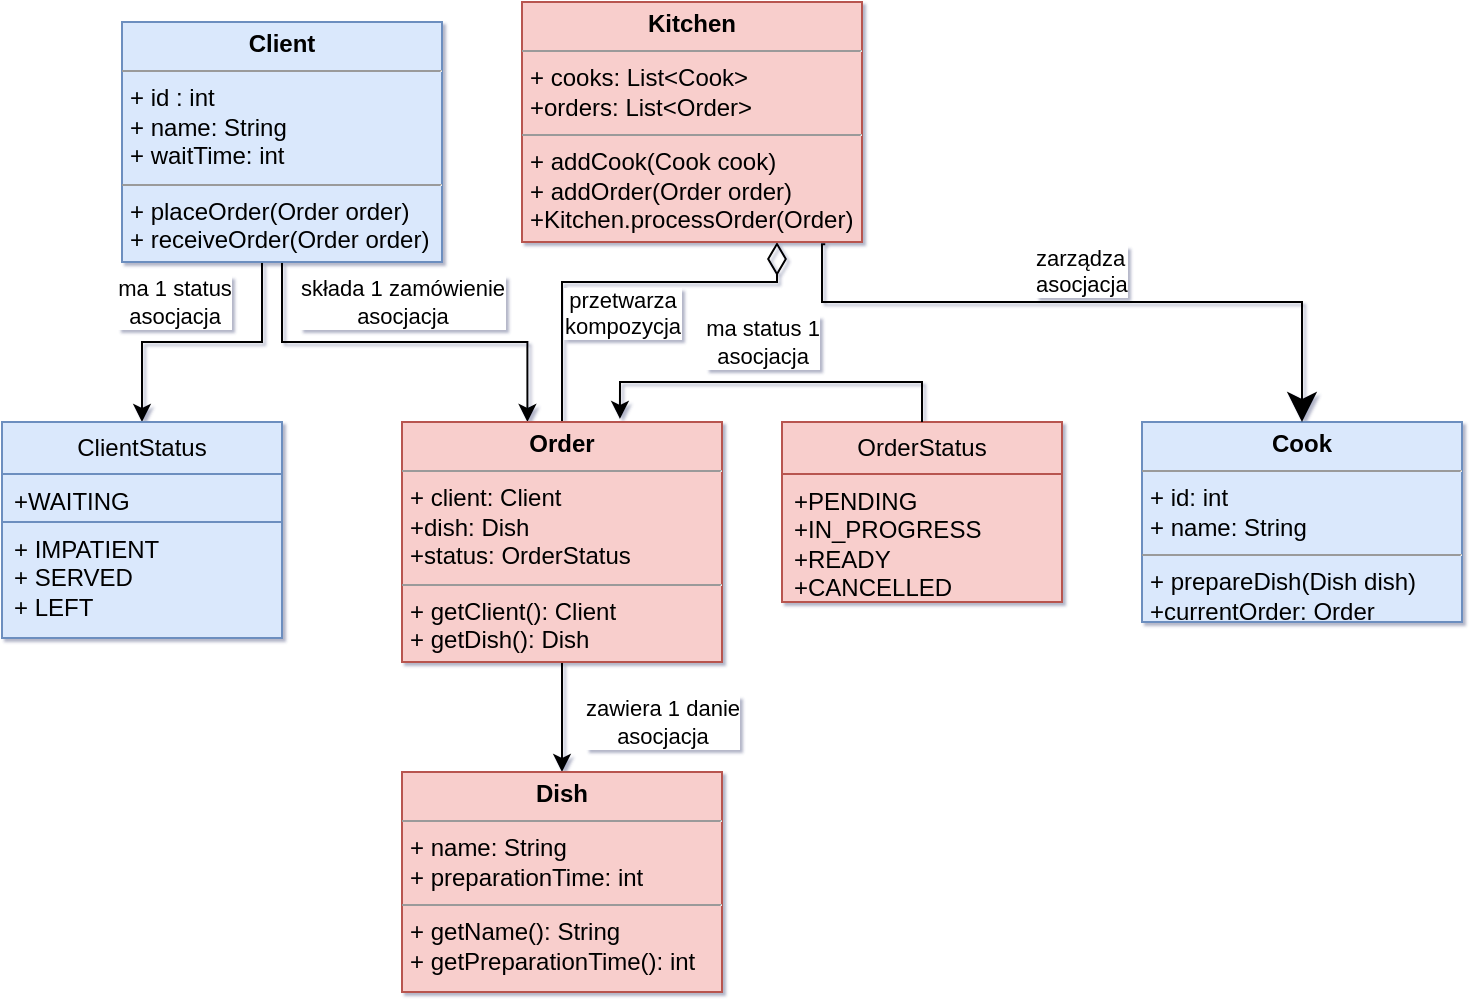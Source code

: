 <mxfile version="22.1.22" type="embed" pages="4">
  <diagram id="q1VcUU7NpbMo4AxhSSP8" name="Diagram klas">
    <mxGraphModel dx="968" dy="536" grid="1" gridSize="10" guides="1" tooltips="1" connect="1" arrows="1" fold="1" page="1" pageScale="1" pageWidth="850" pageHeight="1100" background="none" math="0" shadow="1">
      <root>
        <mxCell id="0" />
        <mxCell id="1" parent="0" />
        <mxCell id="24" value="przetwarza&lt;br&gt;kompozycja" style="endArrow=none;html=1;endSize=12;startArrow=diamondThin;startSize=14;startFill=0;edgeStyle=orthogonalEdgeStyle;align=center;verticalAlign=bottom;rounded=0;exitX=0.75;exitY=1;exitDx=0;exitDy=0;entryX=0.5;entryY=0;entryDx=0;entryDy=0;endFill=0;" parent="1" source="3" target="4" edge="1">
          <mxGeometry x="0.595" y="30" relative="1" as="geometry">
            <mxPoint x="275" y="270" as="sourcePoint" />
            <mxPoint x="115" y="270" as="targetPoint" />
            <Array as="points">
              <mxPoint x="300" y="250" />
              <mxPoint x="400" y="250" />
            </Array>
            <mxPoint y="1" as="offset" />
          </mxGeometry>
        </mxCell>
        <mxCell id="19" value="ma 1 status&lt;br&gt;asocjacja" style="edgeStyle=orthogonalEdgeStyle;rounded=0;orthogonalLoop=1;jettySize=auto;html=1;entryX=0.5;entryY=0;entryDx=0;entryDy=0;" parent="1" source="2" target="7" edge="1">
          <mxGeometry x="0.2" y="-20" relative="1" as="geometry">
            <mxPoint as="offset" />
            <Array as="points">
              <mxPoint x="150" y="280" />
              <mxPoint x="90" y="280" />
            </Array>
          </mxGeometry>
        </mxCell>
        <mxCell id="20" value="składa 1 zamówienie&lt;br&gt;asocjacja" style="edgeStyle=orthogonalEdgeStyle;rounded=0;orthogonalLoop=1;jettySize=auto;html=1;entryX=0.392;entryY=0;entryDx=0;entryDy=0;entryPerimeter=0;" parent="1" source="2" target="4" edge="1">
          <mxGeometry x="-0.013" y="20" relative="1" as="geometry">
            <mxPoint as="offset" />
          </mxGeometry>
        </mxCell>
        <mxCell id="2" value="&lt;p style=&quot;margin:0px;margin-top:4px;text-align:center;&quot;&gt;&lt;b&gt;Client&lt;/b&gt;&lt;/p&gt;&lt;hr size=&quot;1&quot;&gt;&lt;p style=&quot;margin:0px;margin-left:4px;&quot;&gt;+ id : int&lt;/p&gt;&lt;p style=&quot;margin:0px;margin-left:4px;&quot;&gt;+ name: String&lt;/p&gt;&lt;p style=&quot;margin:0px;margin-left:4px;&quot;&gt;+ waitTime: int&lt;/p&gt;&lt;hr size=&quot;1&quot;&gt;&lt;p style=&quot;margin:0px;margin-left:4px;&quot;&gt;+ placeOrder(Order order)&lt;/p&gt;&lt;p style=&quot;margin:0px;margin-left:4px;&quot;&gt;+ receiveOrder(Order order)&lt;/p&gt;" style="verticalAlign=top;align=left;overflow=fill;fontSize=12;fontFamily=Helvetica;html=1;whiteSpace=wrap;fillColor=#dae8fc;strokeColor=#6c8ebf;rounded=0;shadow=0;glass=0;" parent="1" vertex="1">
          <mxGeometry x="80" y="120" width="160" height="120" as="geometry" />
        </mxCell>
        <mxCell id="3" value="&lt;p style=&quot;margin:0px;margin-top:4px;text-align:center;&quot;&gt;&lt;b&gt;Kitchen&lt;/b&gt;&lt;/p&gt;&lt;hr size=&quot;1&quot;&gt;&lt;p style=&quot;margin:0px;margin-left:4px;&quot;&gt;+ cooks: List&amp;lt;Cook&amp;gt;&lt;/p&gt;&lt;p style=&quot;margin:0px;margin-left:4px;&quot;&gt;+orders: List&amp;lt;Order&amp;gt;&lt;/p&gt;&lt;hr size=&quot;1&quot;&gt;&lt;p style=&quot;margin:0px;margin-left:4px;&quot;&gt;+ addCook(Cook cook)&lt;/p&gt;&lt;p style=&quot;margin:0px;margin-left:4px;&quot;&gt;+ addOrder(Order order)&lt;/p&gt;&lt;p style=&quot;margin:0px;margin-left:4px;&quot;&gt;+Kitchen.processOrder(Order)&lt;/p&gt;" style="verticalAlign=top;align=left;overflow=fill;fontSize=12;fontFamily=Helvetica;html=1;whiteSpace=wrap;fillColor=#f8cecc;strokeColor=#b85450;" parent="1" vertex="1">
          <mxGeometry x="280" y="110" width="170" height="120" as="geometry" />
        </mxCell>
        <mxCell id="26" value="zawiera 1 danie&lt;br&gt;asocjacja" style="edgeStyle=orthogonalEdgeStyle;rounded=0;orthogonalLoop=1;jettySize=auto;html=1;" parent="1" source="4" target="12" edge="1">
          <mxGeometry x="0.091" y="50" relative="1" as="geometry">
            <mxPoint as="offset" />
          </mxGeometry>
        </mxCell>
        <mxCell id="4" value="&lt;p style=&quot;margin:0px;margin-top:4px;text-align:center;&quot;&gt;&lt;b&gt;Order&lt;/b&gt;&lt;/p&gt;&lt;hr size=&quot;1&quot;&gt;&lt;p style=&quot;margin:0px;margin-left:4px;&quot;&gt;+ client: Client&lt;/p&gt;&lt;p style=&quot;margin:0px;margin-left:4px;&quot;&gt;+dish: Dish&lt;/p&gt;&lt;p style=&quot;margin:0px;margin-left:4px;&quot;&gt;+status: OrderStatus&lt;/p&gt;&lt;hr size=&quot;1&quot;&gt;&lt;p style=&quot;margin:0px;margin-left:4px;&quot;&gt;+ getClient(): Client&lt;/p&gt;&lt;p style=&quot;margin:0px;margin-left:4px;&quot;&gt;+ getDish(): Dish&lt;/p&gt;" style="verticalAlign=top;align=left;overflow=fill;fontSize=12;fontFamily=Helvetica;html=1;whiteSpace=wrap;fillColor=#f8cecc;strokeColor=#b85450;" parent="1" vertex="1">
          <mxGeometry x="220" y="320" width="160" height="120" as="geometry" />
        </mxCell>
        <mxCell id="5" value="&lt;p style=&quot;margin:0px;margin-top:4px;text-align:center;&quot;&gt;&lt;b&gt;Cook&lt;/b&gt;&lt;/p&gt;&lt;hr size=&quot;1&quot;&gt;&lt;p style=&quot;margin:0px;margin-left:4px;&quot;&gt;+ id: int&lt;/p&gt;&lt;p style=&quot;margin:0px;margin-left:4px;&quot;&gt;+ name: String&lt;/p&gt;&lt;hr size=&quot;1&quot;&gt;&lt;p style=&quot;margin:0px;margin-left:4px;&quot;&gt;+ prepareDish(Dish dish)&lt;/p&gt;&lt;p style=&quot;margin:0px;margin-left:4px;&quot;&gt;+currentOrder: Order&lt;/p&gt;" style="verticalAlign=top;align=left;overflow=fill;fontSize=12;fontFamily=Helvetica;html=1;whiteSpace=wrap;fillColor=#dae8fc;strokeColor=#6c8ebf;" parent="1" vertex="1">
          <mxGeometry x="590" y="320" width="160" height="100" as="geometry" />
        </mxCell>
        <mxCell id="7" value="ClientStatus" style="swimlane;fontStyle=0;childLayout=stackLayout;horizontal=1;startSize=26;fillColor=#dae8fc;horizontalStack=0;resizeParent=1;resizeParentMax=0;resizeLast=0;collapsible=1;marginBottom=0;whiteSpace=wrap;html=1;strokeColor=#6c8ebf;" parent="1" vertex="1">
          <mxGeometry x="20" y="320" width="140" height="108" as="geometry">
            <mxRectangle x="20" y="320" width="110" height="30" as="alternateBounds" />
          </mxGeometry>
        </mxCell>
        <mxCell id="8" value="+WAITING" style="text;strokeColor=#6c8ebf;fillColor=#dae8fc;align=left;verticalAlign=top;spacingLeft=4;spacingRight=4;overflow=hidden;rotatable=0;points=[[0,0.5],[1,0.5]];portConstraint=eastwest;whiteSpace=wrap;html=1;" parent="7" vertex="1">
          <mxGeometry y="26" width="140" height="24" as="geometry" />
        </mxCell>
        <mxCell id="10" value="+ IMPATIENT&lt;br&gt;+ SERVED&lt;br&gt;+ LEFT" style="text;strokeColor=#6c8ebf;fillColor=#dae8fc;align=left;verticalAlign=top;spacingLeft=4;spacingRight=4;overflow=hidden;rotatable=0;points=[[0,0.5],[1,0.5]];portConstraint=eastwest;whiteSpace=wrap;html=1;rounded=0;" parent="7" vertex="1">
          <mxGeometry y="50" width="140" height="58" as="geometry" />
        </mxCell>
        <mxCell id="12" value="&lt;p style=&quot;margin:0px;margin-top:4px;text-align:center;&quot;&gt;&lt;b&gt;Dish&lt;/b&gt;&lt;/p&gt;&lt;hr size=&quot;1&quot;&gt;&lt;p style=&quot;margin:0px;margin-left:4px;&quot;&gt;+ name: String&lt;/p&gt;&lt;p style=&quot;margin:0px;margin-left:4px;&quot;&gt;+ preparationTime: int&lt;/p&gt;&lt;hr size=&quot;1&quot;&gt;&lt;p style=&quot;margin:0px;margin-left:4px;&quot;&gt;+ getName(): String&lt;/p&gt;&lt;p style=&quot;margin:0px;margin-left:4px;&quot;&gt;+ getPreparationTime(): int&amp;nbsp;&lt;/p&gt;" style="verticalAlign=top;align=left;overflow=fill;fontSize=12;fontFamily=Helvetica;html=1;whiteSpace=wrap;fillColor=#f8cecc;strokeColor=#b85450;" parent="1" vertex="1">
          <mxGeometry x="220" y="495" width="160" height="110" as="geometry" />
        </mxCell>
        <mxCell id="25" value="zarządza&lt;br&gt;asocjacja" style="endArrow=classic;html=1;endSize=12;startArrow=none;startSize=14;startFill=0;edgeStyle=orthogonalEdgeStyle;align=left;verticalAlign=bottom;rounded=0;exitX=0.892;exitY=1.009;exitDx=0;exitDy=0;endFill=1;exitPerimeter=0;entryX=0.5;entryY=0;entryDx=0;entryDy=0;" parent="1" source="3" target="5" edge="1">
          <mxGeometry x="-0.181" relative="1" as="geometry">
            <mxPoint x="520" y="220" as="sourcePoint" />
            <mxPoint x="520" y="320" as="targetPoint" />
            <Array as="points">
              <mxPoint x="430" y="231" />
              <mxPoint x="430" y="260" />
              <mxPoint x="670" y="260" />
            </Array>
            <mxPoint as="offset" />
          </mxGeometry>
        </mxCell>
        <mxCell id="Dfomi8rWh1UnmExaHYsq-27" value="OrderStatus" style="swimlane;fontStyle=0;childLayout=stackLayout;horizontal=1;startSize=26;fillColor=#f8cecc;horizontalStack=0;resizeParent=1;resizeParentMax=0;resizeLast=0;collapsible=1;marginBottom=0;whiteSpace=wrap;html=1;strokeColor=#b85450;" parent="1" vertex="1">
          <mxGeometry x="410" y="320" width="140" height="90" as="geometry">
            <mxRectangle x="410" y="320" width="110" height="30" as="alternateBounds" />
          </mxGeometry>
        </mxCell>
        <mxCell id="Dfomi8rWh1UnmExaHYsq-29" value="+PENDING&lt;br&gt;+IN_PROGRESS&lt;br&gt;+READY&lt;br&gt;+CANCELLED" style="text;strokeColor=#b85450;fillColor=#f8cecc;align=left;verticalAlign=top;spacingLeft=4;spacingRight=4;overflow=hidden;rotatable=0;points=[[0,0.5],[1,0.5]];portConstraint=eastwest;whiteSpace=wrap;html=1;rounded=0;" parent="Dfomi8rWh1UnmExaHYsq-27" vertex="1">
          <mxGeometry y="26" width="140" height="64" as="geometry" />
        </mxCell>
        <mxCell id="Dfomi8rWh1UnmExaHYsq-30" value="ma status 1&lt;br&gt;asocjacja" style="edgeStyle=orthogonalEdgeStyle;rounded=0;orthogonalLoop=1;jettySize=auto;html=1;entryX=0.681;entryY=-0.013;entryDx=0;entryDy=0;exitX=0.5;exitY=0;exitDx=0;exitDy=0;entryPerimeter=0;" parent="1" source="Dfomi8rWh1UnmExaHYsq-27" target="4" edge="1">
          <mxGeometry x="0.056" y="-20" relative="1" as="geometry">
            <mxPoint as="offset" />
            <mxPoint x="430" y="300" as="sourcePoint" />
            <mxPoint x="360" y="380" as="targetPoint" />
            <Array as="points">
              <mxPoint x="480" y="300" />
              <mxPoint x="329" y="300" />
            </Array>
          </mxGeometry>
        </mxCell>
      </root>
    </mxGraphModel>
  </diagram>
  <diagram id="PggZBWJBQfUNvA-sib6W" name="Diagram obiektów">
    <mxGraphModel dx="968" dy="1636" grid="1" gridSize="10" guides="1" tooltips="1" connect="1" arrows="1" fold="1" page="1" pageScale="1" pageWidth="850" pageHeight="1100" math="0" shadow="0">
      <root>
        <mxCell id="0" />
        <mxCell id="1" parent="0" />
        <mxCell id="gHCRiJJCM6SBkpood3Fz-21" value="składa zamówienie" style="edgeStyle=orthogonalEdgeStyle;rounded=0;orthogonalLoop=1;jettySize=auto;html=1;entryX=0;entryY=0.5;entryDx=0;entryDy=0;" parent="1" source="gHCRiJJCM6SBkpood3Fz-1" target="gHCRiJJCM6SBkpood3Fz-13" edge="1">
          <mxGeometry relative="1" as="geometry">
            <mxPoint x="460" y="95" as="targetPoint" />
          </mxGeometry>
        </mxCell>
        <mxCell id="gHCRiJJCM6SBkpood3Fz-1" value="&lt;p style=&quot;line-height: 120%;&quot;&gt;:Client1&amp;nbsp;&lt;/p&gt;" style="html=1;whiteSpace=wrap;fillColor=#dae8fc;strokeColor=#6c8ebf;" parent="1" vertex="1">
          <mxGeometry x="80" y="40" width="240" height="110" as="geometry" />
        </mxCell>
        <mxCell id="gHCRiJJCM6SBkpood3Fz-24" value="przygotowuje" style="edgeStyle=orthogonalEdgeStyle;rounded=0;orthogonalLoop=1;jettySize=auto;html=1;entryX=0;entryY=-0.192;entryDx=0;entryDy=0;entryPerimeter=0;" parent="1" source="gHCRiJJCM6SBkpood3Fz-2" target="gHCRiJJCM6SBkpood3Fz-11" edge="1">
          <mxGeometry relative="1" as="geometry">
            <mxPoint x="325" y="275" as="targetPoint" />
          </mxGeometry>
        </mxCell>
        <mxCell id="gHCRiJJCM6SBkpood3Fz-2" value="Cook1" style="html=1;whiteSpace=wrap;fillColor=#dae8fc;strokeColor=#6c8ebf;movable=1;resizable=1;rotatable=1;deletable=1;editable=1;locked=0;connectable=1;" parent="1" vertex="1">
          <mxGeometry x="250" y="360" width="150" height="90" as="geometry" />
        </mxCell>
        <mxCell id="gHCRiJJCM6SBkpood3Fz-22" value="zawiera danie" style="edgeStyle=orthogonalEdgeStyle;rounded=0;orthogonalLoop=1;jettySize=auto;html=1;" parent="1" source="gHCRiJJCM6SBkpood3Fz-3" target="gHCRiJJCM6SBkpood3Fz-4" edge="1">
          <mxGeometry relative="1" as="geometry" />
        </mxCell>
        <mxCell id="AsqkEMwRU5N2HvLUKdRc-8" value="ma status" style="edgeStyle=orthogonalEdgeStyle;rounded=0;orthogonalLoop=1;jettySize=auto;html=1;exitX=0.5;exitY=0;exitDx=0;exitDy=0;" parent="1" source="gHCRiJJCM6SBkpood3Fz-1" target="AsqkEMwRU5N2HvLUKdRc-7" edge="1">
          <mxGeometry x="-0.937" y="15" relative="1" as="geometry">
            <Array as="points">
              <mxPoint x="200" y="20" />
              <mxPoint x="760" y="20" />
              <mxPoint x="760" y="500" />
              <mxPoint x="145" y="500" />
            </Array>
            <mxPoint as="offset" />
          </mxGeometry>
        </mxCell>
        <mxCell id="AsqkEMwRU5N2HvLUKdRc-10" value="należy do" style="edgeStyle=orthogonalEdgeStyle;rounded=0;orthogonalLoop=1;jettySize=auto;html=1;" parent="1" source="gHCRiJJCM6SBkpood3Fz-3" target="AsqkEMwRU5N2HvLUKdRc-9" edge="1">
          <mxGeometry x="0.043" y="-15" relative="1" as="geometry">
            <mxPoint as="offset" />
          </mxGeometry>
        </mxCell>
        <mxCell id="gHCRiJJCM6SBkpood3Fz-3" value=":Order1" style="html=1;whiteSpace=wrap;fillColor=#f8cecc;strokeColor=#b85450;" parent="1" vertex="1">
          <mxGeometry x="490" y="30" width="185" height="110" as="geometry" />
        </mxCell>
        <mxCell id="gHCRiJJCM6SBkpood3Fz-4" value=":Dish1" style="html=1;whiteSpace=wrap;fillColor=#f8cecc;strokeColor=#b85450;" parent="1" vertex="1">
          <mxGeometry x="492.5" y="225" width="180" height="100" as="geometry" />
        </mxCell>
        <mxCell id="gHCRiJJCM6SBkpood3Fz-6" value="+ id: 1" style="text;strokeColor=none;fillColor=none;align=left;verticalAlign=top;spacingLeft=4;spacingRight=4;overflow=hidden;rotatable=0;points=[[0,0.5],[1,0.5]];portConstraint=eastwest;whiteSpace=wrap;html=1;" parent="1" vertex="1">
          <mxGeometry x="80" y="100" width="100" height="26" as="geometry" />
        </mxCell>
        <mxCell id="gHCRiJJCM6SBkpood3Fz-7" value="+ name: Maciej Musiał" style="text;strokeColor=none;fillColor=none;align=left;verticalAlign=top;spacingLeft=4;spacingRight=4;overflow=hidden;rotatable=0;points=[[0,0.5],[1,0.5]];portConstraint=eastwest;whiteSpace=wrap;html=1;" parent="1" vertex="1">
          <mxGeometry x="80" y="114" width="140" height="26" as="geometry" />
        </mxCell>
        <mxCell id="gHCRiJJCM6SBkpood3Fz-8" value="+ status: WAITING" style="text;strokeColor=none;fillColor=none;align=left;verticalAlign=top;spacingLeft=4;spacingRight=4;overflow=hidden;rotatable=0;points=[[0,0.5],[1,0.5]];portConstraint=eastwest;whiteSpace=wrap;html=1;" parent="1" vertex="1">
          <mxGeometry x="205" y="114" width="110" height="26" as="geometry" />
        </mxCell>
        <mxCell id="gHCRiJJCM6SBkpood3Fz-9" value="+ waitTime: 10" style="text;strokeColor=none;fillColor=none;align=left;verticalAlign=top;spacingLeft=4;spacingRight=4;overflow=hidden;rotatable=0;points=[[0,0.5],[1,0.5]];portConstraint=eastwest;whiteSpace=wrap;html=1;" parent="1" vertex="1">
          <mxGeometry x="205" y="100" width="100" height="26" as="geometry" />
        </mxCell>
        <mxCell id="gHCRiJJCM6SBkpood3Fz-10" value="+ preparationTime: 15" style="text;strokeColor=none;fillColor=none;align=left;verticalAlign=top;spacingLeft=4;spacingRight=4;overflow=hidden;rotatable=0;points=[[0,0.5],[1,0.5]];portConstraint=eastwest;whiteSpace=wrap;html=1;" parent="1" vertex="1">
          <mxGeometry x="490" y="304" width="150" height="26" as="geometry" />
        </mxCell>
        <mxCell id="gHCRiJJCM6SBkpood3Fz-11" value="+ name: Lasagne" style="text;strokeColor=none;fillColor=none;align=left;verticalAlign=top;spacingLeft=4;spacingRight=4;overflow=hidden;rotatable=0;points=[[0,0.5],[1,0.5]];portConstraint=eastwest;whiteSpace=wrap;html=1;" parent="1" vertex="1">
          <mxGeometry x="490" y="280" width="110" height="26" as="geometry" />
        </mxCell>
        <mxCell id="gHCRiJJCM6SBkpood3Fz-12" value="+ dish: Dish1&lt;br&gt;+PENDING" style="text;strokeColor=none;fillColor=none;align=left;verticalAlign=top;spacingLeft=4;spacingRight=4;overflow=hidden;rotatable=0;points=[[0,0.5],[1,0.5]];portConstraint=eastwest;whiteSpace=wrap;html=1;" parent="1" vertex="1">
          <mxGeometry x="490" y="100" width="100" height="40" as="geometry" />
        </mxCell>
        <mxCell id="gHCRiJJCM6SBkpood3Fz-13" value="+ client: Client1" style="text;strokeColor=none;fillColor=none;align=left;verticalAlign=top;spacingLeft=4;spacingRight=4;overflow=hidden;rotatable=0;points=[[0,0.5],[1,0.5]];portConstraint=eastwest;whiteSpace=wrap;html=1;" parent="1" vertex="1">
          <mxGeometry x="490" y="88" width="100" height="26" as="geometry" />
        </mxCell>
        <mxCell id="gHCRiJJCM6SBkpood3Fz-14" value="+ name: Salvadore Dali" style="text;strokeColor=none;fillColor=none;align=left;verticalAlign=top;spacingLeft=4;spacingRight=4;overflow=hidden;rotatable=0;points=[[0,0.5],[1,0.5]];portConstraint=eastwest;whiteSpace=wrap;html=1;" parent="1" vertex="1">
          <mxGeometry x="250" y="424" width="150" height="26" as="geometry" />
        </mxCell>
        <mxCell id="gHCRiJJCM6SBkpood3Fz-15" value="+ id:101" style="text;strokeColor=none;fillColor=none;align=left;verticalAlign=top;spacingLeft=4;spacingRight=4;overflow=hidden;rotatable=1;points=[[0,0.5],[1,0.5]];portConstraint=eastwest;whiteSpace=wrap;html=1;movable=1;resizable=1;deletable=1;editable=1;locked=0;connectable=1;" parent="1" vertex="1">
          <mxGeometry x="250" y="398" width="100" height="26" as="geometry" />
        </mxCell>
        <mxCell id="AsqkEMwRU5N2HvLUKdRc-5" value="zarzadza" style="edgeStyle=orthogonalEdgeStyle;rounded=0;orthogonalLoop=1;jettySize=auto;html=1;" parent="1" source="AsqkEMwRU5N2HvLUKdRc-1" target="AsqkEMwRU5N2HvLUKdRc-4" edge="1">
          <mxGeometry x="-0.415" relative="1" as="geometry">
            <mxPoint as="offset" />
          </mxGeometry>
        </mxCell>
        <mxCell id="AsqkEMwRU5N2HvLUKdRc-6" value="przetwarza" style="edgeStyle=orthogonalEdgeStyle;rounded=0;orthogonalLoop=1;jettySize=auto;html=1;entryX=0;entryY=0.5;entryDx=0;entryDy=0;" parent="1" source="AsqkEMwRU5N2HvLUKdRc-1" target="gHCRiJJCM6SBkpood3Fz-12" edge="1">
          <mxGeometry x="-0.597" y="10" relative="1" as="geometry">
            <Array as="points">
              <mxPoint x="360" y="220" />
              <mxPoint x="360" y="113" />
            </Array>
            <mxPoint as="offset" />
          </mxGeometry>
        </mxCell>
        <mxCell id="AsqkEMwRU5N2HvLUKdRc-1" value="Kitchen" style="html=1;whiteSpace=wrap;fillColor=#dae8fc;strokeColor=#6c8ebf;movable=1;resizable=1;rotatable=1;deletable=1;editable=1;locked=0;connectable=1;" parent="1" vertex="1">
          <mxGeometry x="75" y="210" width="150" height="90" as="geometry" />
        </mxCell>
        <mxCell id="AsqkEMwRU5N2HvLUKdRc-2" value="ClientStatus" style="html=1;whiteSpace=wrap;fillColor=#dae8fc;strokeColor=#6c8ebf;movable=1;resizable=1;rotatable=1;deletable=1;editable=1;locked=0;connectable=1;" parent="1" vertex="1">
          <mxGeometry x="55" y="360" width="150" height="90" as="geometry" />
        </mxCell>
        <mxCell id="AsqkEMwRU5N2HvLUKdRc-3" value="+ WAITING" style="text;strokeColor=none;fillColor=none;align=left;verticalAlign=top;spacingLeft=4;spacingRight=4;overflow=hidden;rotatable=0;points=[[0,0.5],[1,0.5]];portConstraint=eastwest;whiteSpace=wrap;html=1;" parent="1" vertex="1">
          <mxGeometry x="55" y="424" width="100" height="26" as="geometry" />
        </mxCell>
        <mxCell id="AsqkEMwRU5N2HvLUKdRc-4" value="" style="shape=waypoint;sketch=0;size=6;pointerEvents=1;points=[];fillColor=#dae8fc;resizable=0;rotatable=0;perimeter=centerPerimeter;snapToPoint=1;strokeColor=#6c8ebf;" parent="1" vertex="1">
          <mxGeometry x="290" y="350" width="20" height="20" as="geometry" />
        </mxCell>
        <mxCell id="AsqkEMwRU5N2HvLUKdRc-7" value="" style="shape=waypoint;sketch=0;size=6;pointerEvents=1;points=[];fillColor=#f8cecc;resizable=0;rotatable=0;perimeter=centerPerimeter;snapToPoint=1;strokeColor=#b85450;" parent="1" vertex="1">
          <mxGeometry x="135" y="440" width="20" height="20" as="geometry" />
        </mxCell>
        <mxCell id="AsqkEMwRU5N2HvLUKdRc-9" value="" style="shape=waypoint;sketch=0;size=6;pointerEvents=1;points=[];fillColor=#f8cecc;resizable=0;rotatable=0;perimeter=centerPerimeter;snapToPoint=1;strokeColor=#b85450;" parent="1" vertex="1">
          <mxGeometry x="307.5" y="75" width="20" height="20" as="geometry" />
        </mxCell>
      </root>
    </mxGraphModel>
  </diagram>
  <diagram id="UWaPAa8ku1ytYnRzU3Rx" name="Diagram sekwencji">
    <mxGraphModel dx="968" dy="536" grid="1" gridSize="10" guides="1" tooltips="1" connect="1" arrows="1" fold="1" page="1" pageScale="1" pageWidth="850" pageHeight="1100" math="0" shadow="0">
      <root>
        <mxCell id="0" />
        <mxCell id="1" parent="0" />
        <mxCell id="KwAuoTXNU_O5KXqn-c8--2" value="Cook" style="html=1;whiteSpace=wrap;fillColor=#dae8fc;strokeColor=#6c8ebf;" parent="1" vertex="1">
          <mxGeometry x="520" y="400" width="110" height="50" as="geometry" />
        </mxCell>
        <mxCell id="KwAuoTXNU_O5KXqn-c8--3" value="Kitchen" style="html=1;whiteSpace=wrap;fillColor=#f8cecc;strokeColor=#b85450;" parent="1" vertex="1">
          <mxGeometry x="320" y="400" width="110" height="50" as="geometry" />
        </mxCell>
        <mxCell id="KwAuoTXNU_O5KXqn-c8--4" value="Client" style="html=1;whiteSpace=wrap;fillColor=#dae8fc;strokeColor=#6c8ebf;" parent="1" vertex="1">
          <mxGeometry x="120" y="400" width="110" height="50" as="geometry" />
        </mxCell>
        <mxCell id="KwAuoTXNU_O5KXqn-c8--5" value="Cook" style="html=1;whiteSpace=wrap;fillColor=#dae8fc;strokeColor=#6c8ebf;" parent="1" vertex="1">
          <mxGeometry x="520" y="80" width="110" height="50" as="geometry" />
        </mxCell>
        <mxCell id="KwAuoTXNU_O5KXqn-c8--6" value="Kitchen" style="html=1;whiteSpace=wrap;fillColor=#f8cecc;strokeColor=#b85450;" parent="1" vertex="1">
          <mxGeometry x="320" y="80" width="110" height="50" as="geometry" />
        </mxCell>
        <mxCell id="KwAuoTXNU_O5KXqn-c8--7" value="Client" style="html=1;whiteSpace=wrap;fillColor=#dae8fc;strokeColor=#6c8ebf;" parent="1" vertex="1">
          <mxGeometry x="120" y="80" width="110" height="50" as="geometry" />
        </mxCell>
        <mxCell id="KwAuoTXNU_O5KXqn-c8--8" value="" style="endArrow=none;endFill=0;endSize=12;html=1;rounded=0;exitX=0.5;exitY=1;exitDx=0;exitDy=0;entryX=0.5;entryY=0;entryDx=0;entryDy=0;" parent="1" source="KwAuoTXNU_O5KXqn-c8--7" target="KwAuoTXNU_O5KXqn-c8--4" edge="1">
          <mxGeometry width="160" relative="1" as="geometry">
            <mxPoint x="310" y="280" as="sourcePoint" />
            <mxPoint x="470" y="280" as="targetPoint" />
          </mxGeometry>
        </mxCell>
        <mxCell id="KwAuoTXNU_O5KXqn-c8--9" value="" style="endArrow=none;endFill=0;endSize=12;html=1;rounded=0;exitX=0.5;exitY=1;exitDx=0;exitDy=0;entryX=0.5;entryY=0;entryDx=0;entryDy=0;" parent="1" source="KwAuoTXNU_O5KXqn-c8--5" target="KwAuoTXNU_O5KXqn-c8--2" edge="1">
          <mxGeometry width="160" relative="1" as="geometry">
            <mxPoint x="185" y="140" as="sourcePoint" />
            <mxPoint x="185" y="310" as="targetPoint" />
          </mxGeometry>
        </mxCell>
        <mxCell id="KwAuoTXNU_O5KXqn-c8--10" value="" style="endArrow=none;endFill=0;endSize=12;html=1;rounded=0;exitX=0.5;exitY=1;exitDx=0;exitDy=0;entryX=0.5;entryY=0;entryDx=0;entryDy=0;" parent="1" source="KwAuoTXNU_O5KXqn-c8--6" target="KwAuoTXNU_O5KXqn-c8--3" edge="1">
          <mxGeometry width="160" relative="1" as="geometry">
            <mxPoint x="374.5" y="120" as="sourcePoint" />
            <mxPoint x="374.5" y="290" as="targetPoint" />
          </mxGeometry>
        </mxCell>
        <mxCell id="KwAuoTXNU_O5KXqn-c8--11" value="prepareDish(dish)" style="html=1;verticalAlign=bottom;endArrow=block;curved=0;rounded=0;" parent="1" edge="1">
          <mxGeometry width="80" relative="1" as="geometry">
            <mxPoint x="380" y="230" as="sourcePoint" />
            <mxPoint x="580" y="230" as="targetPoint" />
          </mxGeometry>
        </mxCell>
        <mxCell id="KwAuoTXNU_O5KXqn-c8--12" value="placeOrder(order)" style="html=1;verticalAlign=bottom;endArrow=block;curved=0;rounded=0;" parent="1" edge="1">
          <mxGeometry width="80" relative="1" as="geometry">
            <mxPoint x="180" y="170" as="sourcePoint" />
            <mxPoint x="380" y="170" as="targetPoint" />
            <mxPoint as="offset" />
          </mxGeometry>
        </mxCell>
        <mxCell id="KwAuoTXNU_O5KXqn-c8--13" value="receive order" style="html=1;verticalAlign=bottom;endArrow=open;dashed=1;endSize=8;curved=0;rounded=0;" parent="1" edge="1">
          <mxGeometry relative="1" as="geometry">
            <mxPoint x="370" y="280" as="sourcePoint" />
            <mxPoint x="170" y="280" as="targetPoint" />
          </mxGeometry>
        </mxCell>
        <mxCell id="KwAuoTXNU_O5KXqn-c8--14" value="dish prepared" style="html=1;verticalAlign=bottom;endArrow=open;dashed=1;endSize=8;curved=0;rounded=0;" parent="1" edge="1">
          <mxGeometry relative="1" as="geometry">
            <mxPoint x="570" y="260" as="sourcePoint" />
            <mxPoint x="380" y="260" as="targetPoint" />
          </mxGeometry>
        </mxCell>
        <mxCell id="OnoTmG0zj7X8apZRMmHn-1" value="rezygnacja z zamówienia" style="html=1;verticalAlign=bottom;endArrow=block;curved=0;rounded=0;" parent="1" edge="1">
          <mxGeometry width="80" relative="1" as="geometry">
            <mxPoint x="180" y="320" as="sourcePoint" />
            <mxPoint x="380" y="320" as="targetPoint" />
          </mxGeometry>
        </mxCell>
        <mxCell id="OnoTmG0zj7X8apZRMmHn-2" value="anulowanie zamówienia" style="html=1;verticalAlign=bottom;endArrow=block;curved=0;rounded=0;" parent="1" edge="1">
          <mxGeometry width="80" relative="1" as="geometry">
            <mxPoint x="370" y="360" as="sourcePoint" />
            <mxPoint x="580" y="360" as="targetPoint" />
          </mxGeometry>
        </mxCell>
      </root>
    </mxGraphModel>
  </diagram>
  <diagram id="VHhy5yBDNTIt-8C6kZ5O" name="Diagram maszyny stanów">
    <mxGraphModel dx="968" dy="536" grid="1" gridSize="10" guides="1" tooltips="1" connect="1" arrows="1" fold="1" page="1" pageScale="1" pageWidth="850" pageHeight="1100" math="0" shadow="0">
      <root>
        <mxCell id="0" />
        <mxCell id="1" parent="0" />
        <mxCell id="6_5N6Byni7pK0880tE5t-1" value="SERVED" style="html=1;align=center;verticalAlign=top;rounded=1;absoluteArcSize=1;arcSize=10;dashed=0;whiteSpace=wrap;fillColor=#1ba1e2;strokeColor=#006EAF;fontColor=#ffffff;" parent="1" vertex="1">
          <mxGeometry x="240" y="280" width="140" height="40" as="geometry" />
        </mxCell>
        <mxCell id="6_5N6Byni7pK0880tE5t-2" value="LEFT" style="html=1;align=center;verticalAlign=top;rounded=1;absoluteArcSize=1;arcSize=10;dashed=0;whiteSpace=wrap;fillColor=#647687;strokeColor=#314354;fontColor=#ffffff;" parent="1" vertex="1">
          <mxGeometry x="480" y="280" width="140" height="40" as="geometry" />
        </mxCell>
        <mxCell id="6_5N6Byni7pK0880tE5t-3" value="IMPATIENT" style="html=1;align=center;verticalAlign=top;rounded=1;absoluteArcSize=1;arcSize=10;dashed=0;whiteSpace=wrap;fillColor=#1ba1e2;strokeColor=#006EAF;fontColor=#ffffff;" parent="1" vertex="1">
          <mxGeometry x="480" y="160" width="140" height="40" as="geometry" />
        </mxCell>
        <mxCell id="6_5N6Byni7pK0880tE5t-4" value="WAITING" style="html=1;align=center;verticalAlign=top;rounded=1;absoluteArcSize=1;arcSize=10;dashed=0;whiteSpace=wrap;fillColor=#0050ef;strokeColor=#001DBC;fontColor=#ffffff;" parent="1" vertex="1">
          <mxGeometry x="355" y="80" width="140" height="40" as="geometry" />
        </mxCell>
        <mxCell id="6_5N6Byni7pK0880tE5t-5" value="" style="endArrow=open;html=1;rounded=0;align=center;verticalAlign=top;endFill=0;labelBackgroundColor=none;endSize=6;startArrow=oval;startFill=1;entryX=0.5;entryY=0;entryDx=0;entryDy=0;" parent="1" target="6_5N6Byni7pK0880tE5t-4" edge="1">
          <mxGeometry relative="1" as="geometry">
            <mxPoint x="425" y="10" as="sourcePoint" />
            <mxPoint x="470" y="280" as="targetPoint" />
          </mxGeometry>
        </mxCell>
        <mxCell id="6_5N6Byni7pK0880tE5t-8" value="czas&amp;gt;30 minut" style="endArrow=open;startArrow=none;endFill=0;startFill=0;endSize=8;html=1;verticalAlign=bottom;labelBackgroundColor=none;strokeWidth=1;rounded=0;exitX=0.5;exitY=1;exitDx=0;exitDy=0;entryX=0.5;entryY=0;entryDx=0;entryDy=0;edgeStyle=orthogonalEdgeStyle;curved=1;" parent="1" source="6_5N6Byni7pK0880tE5t-4" target="6_5N6Byni7pK0880tE5t-3" edge="1">
          <mxGeometry x="0.636" y="10" width="160" relative="1" as="geometry">
            <mxPoint x="310" y="280" as="sourcePoint" />
            <mxPoint x="470" y="280" as="targetPoint" />
            <mxPoint as="offset" />
          </mxGeometry>
        </mxCell>
        <mxCell id="6_5N6Byni7pK0880tE5t-9" value="" style="endArrow=circle;startArrow=none;endFill=0;startFill=0;endSize=8;html=1;verticalAlign=bottom;labelBackgroundColor=none;strokeWidth=1;rounded=0;exitX=0.5;exitY=1;exitDx=0;exitDy=0;edgeStyle=orthogonalEdgeStyle;curved=1;" parent="1" source="6_5N6Byni7pK0880tE5t-1" edge="1">
          <mxGeometry x="0.472" y="10" width="160" relative="1" as="geometry">
            <mxPoint x="300" y="350" as="sourcePoint" />
            <mxPoint x="420" y="400" as="targetPoint" />
            <mxPoint as="offset" />
          </mxGeometry>
        </mxCell>
        <mxCell id="6_5N6Byni7pK0880tE5t-10" value="danie dostarczone" style="endArrow=open;startArrow=none;endFill=0;startFill=0;endSize=8;html=1;verticalAlign=bottom;labelBackgroundColor=none;strokeWidth=1;rounded=0;exitX=0.5;exitY=1;exitDx=0;exitDy=0;entryX=0.5;entryY=0;entryDx=0;entryDy=0;edgeStyle=orthogonalEdgeStyle;curved=1;" parent="1" source="6_5N6Byni7pK0880tE5t-4" target="6_5N6Byni7pK0880tE5t-1" edge="1">
          <mxGeometry x="0.789" y="-40" width="160" relative="1" as="geometry">
            <mxPoint x="445" y="140" as="sourcePoint" />
            <mxPoint x="570" y="180" as="targetPoint" />
            <mxPoint as="offset" />
            <Array as="points">
              <mxPoint x="310" y="120" />
            </Array>
          </mxGeometry>
        </mxCell>
        <mxCell id="6_5N6Byni7pK0880tE5t-11" value="brak reakcji" style="endArrow=open;startArrow=none;endFill=0;startFill=0;endSize=8;html=1;verticalAlign=bottom;labelBackgroundColor=none;strokeWidth=1;rounded=0;exitX=0.5;exitY=1;exitDx=0;exitDy=0;entryX=0.5;entryY=0;entryDx=0;entryDy=0;edgeStyle=orthogonalEdgeStyle;curved=1;" parent="1" source="6_5N6Byni7pK0880tE5t-3" target="6_5N6Byni7pK0880tE5t-2" edge="1">
          <mxGeometry x="0.5" y="30" width="160" relative="1" as="geometry">
            <mxPoint x="455" y="150" as="sourcePoint" />
            <mxPoint x="580" y="190" as="targetPoint" />
            <mxPoint as="offset" />
          </mxGeometry>
        </mxCell>
        <mxCell id="6_5N6Byni7pK0880tE5t-12" value="" style="endArrow=circle;startArrow=none;endFill=0;startFill=0;endSize=8;html=1;verticalAlign=bottom;labelBackgroundColor=none;strokeWidth=1;rounded=0;exitX=0.5;exitY=1;exitDx=0;exitDy=0;edgeStyle=orthogonalEdgeStyle;curved=1;" parent="1" source="6_5N6Byni7pK0880tE5t-2" edge="1">
          <mxGeometry x="0.472" y="10" width="160" relative="1" as="geometry">
            <mxPoint x="320" y="330" as="sourcePoint" />
            <mxPoint x="420" y="400" as="targetPoint" />
            <mxPoint as="offset" />
          </mxGeometry>
        </mxCell>
        <mxCell id="60Dd5ZhkscZkvuh2Zq8H-1" value="CANCELLED" style="html=1;align=center;verticalAlign=top;rounded=1;absoluteArcSize=1;arcSize=10;dashed=0;whiteSpace=wrap;fillColor=#647687;strokeColor=#314354;fontColor=#ffffff;" parent="1" vertex="1">
          <mxGeometry x="190" y="710" width="140" height="40" as="geometry" />
        </mxCell>
        <mxCell id="60Dd5ZhkscZkvuh2Zq8H-2" value="READY" style="html=1;align=center;verticalAlign=top;rounded=1;absoluteArcSize=1;arcSize=10;dashed=0;whiteSpace=wrap;fillColor=#647687;strokeColor=#314354;fontColor=#ffffff;" parent="1" vertex="1">
          <mxGeometry x="440" y="710" width="140" height="40" as="geometry" />
        </mxCell>
        <mxCell id="60Dd5ZhkscZkvuh2Zq8H-3" value="IN_PROGRESS" style="html=1;align=center;verticalAlign=top;rounded=1;absoluteArcSize=1;arcSize=10;dashed=0;whiteSpace=wrap;fillColor=#1ba1e2;strokeColor=#006EAF;fontColor=#ffffff;" parent="1" vertex="1">
          <mxGeometry x="315" y="600" width="140" height="40" as="geometry" />
        </mxCell>
        <mxCell id="60Dd5ZhkscZkvuh2Zq8H-4" value="PENDING&lt;span style=&quot;white-space: pre;&quot;&gt;&#x9;&lt;/span&gt;" style="html=1;align=center;verticalAlign=top;rounded=1;absoluteArcSize=1;arcSize=10;dashed=0;whiteSpace=wrap;fillColor=#0050ef;strokeColor=#001DBC;fontColor=#ffffff;" parent="1" vertex="1">
          <mxGeometry x="315" y="520" width="140" height="40" as="geometry" />
        </mxCell>
        <mxCell id="60Dd5ZhkscZkvuh2Zq8H-5" value="klient wyszedł" style="endArrow=open;startArrow=none;endFill=0;startFill=0;endSize=8;html=1;verticalAlign=bottom;labelBackgroundColor=none;strokeWidth=1;rounded=0;exitX=0.5;exitY=1;exitDx=0;exitDy=0;entryX=0.5;entryY=0;entryDx=0;entryDy=0;" parent="1" source="60Dd5ZhkscZkvuh2Zq8H-4" target="60Dd5ZhkscZkvuh2Zq8H-3" edge="1">
          <mxGeometry x="1" y="-161" width="160" relative="1" as="geometry">
            <mxPoint x="270" y="720" as="sourcePoint" />
            <mxPoint x="430" y="720" as="targetPoint" />
            <mxPoint x="16" y="70" as="offset" />
          </mxGeometry>
        </mxCell>
        <mxCell id="60Dd5ZhkscZkvuh2Zq8H-6" value="" style="endArrow=circle;startArrow=none;endFill=0;startFill=0;endSize=8;html=1;verticalAlign=bottom;labelBackgroundColor=none;strokeWidth=1;rounded=0;exitX=0.5;exitY=1;exitDx=0;exitDy=0;edgeStyle=orthogonalEdgeStyle;curved=1;" parent="1" source="60Dd5ZhkscZkvuh2Zq8H-1" edge="1">
          <mxGeometry x="0.472" y="10" width="160" relative="1" as="geometry">
            <mxPoint x="100" y="760" as="sourcePoint" />
            <mxPoint x="380" y="880" as="targetPoint" />
            <mxPoint as="offset" />
            <Array as="points">
              <mxPoint x="260" y="770" />
              <mxPoint x="381" y="770" />
            </Array>
          </mxGeometry>
        </mxCell>
        <mxCell id="60Dd5ZhkscZkvuh2Zq8H-7" value="danie przekierowane do kucharza" style="endArrow=open;startArrow=none;endFill=0;startFill=0;endSize=8;html=1;verticalAlign=bottom;labelBackgroundColor=none;strokeWidth=1;rounded=0;exitX=0;exitY=1;exitDx=0;exitDy=0;entryX=0.5;entryY=0;entryDx=0;entryDy=0;edgeStyle=orthogonalEdgeStyle;curved=1;" parent="1" source="60Dd5ZhkscZkvuh2Zq8H-3" target="60Dd5ZhkscZkvuh2Zq8H-1" edge="1">
          <mxGeometry x="-1" y="172" width="160" relative="1" as="geometry">
            <mxPoint x="405" y="580" as="sourcePoint" />
            <mxPoint x="530" y="620" as="targetPoint" />
            <mxPoint x="-7" y="-50" as="offset" />
          </mxGeometry>
        </mxCell>
        <mxCell id="60Dd5ZhkscZkvuh2Zq8H-8" value="danie gotowe" style="endArrow=open;startArrow=none;endFill=0;startFill=0;endSize=8;html=1;verticalAlign=bottom;labelBackgroundColor=none;strokeWidth=1;rounded=0;exitX=0.5;exitY=1;exitDx=0;exitDy=0;entryX=0.5;entryY=0;entryDx=0;entryDy=0;edgeStyle=orthogonalEdgeStyle;curved=1;" parent="1" source="60Dd5ZhkscZkvuh2Zq8H-3" target="60Dd5ZhkscZkvuh2Zq8H-2" edge="1">
          <mxGeometry x="0.795" y="50" width="160" relative="1" as="geometry">
            <mxPoint x="415" y="590" as="sourcePoint" />
            <mxPoint x="540" y="630" as="targetPoint" />
            <mxPoint as="offset" />
          </mxGeometry>
        </mxCell>
        <mxCell id="60Dd5ZhkscZkvuh2Zq8H-9" value="" style="endArrow=circle;startArrow=none;endFill=0;startFill=0;endSize=8;html=1;verticalAlign=bottom;labelBackgroundColor=none;strokeWidth=1;rounded=0;exitX=0.5;exitY=1;exitDx=0;exitDy=0;edgeStyle=orthogonalEdgeStyle;curved=1;" parent="1" edge="1">
          <mxGeometry x="0.472" y="10" width="160" relative="1" as="geometry">
            <mxPoint x="530" y="750" as="sourcePoint" />
            <mxPoint x="380" y="880" as="targetPoint" />
            <mxPoint as="offset" />
          </mxGeometry>
        </mxCell>
        <mxCell id="60Dd5ZhkscZkvuh2Zq8H-10" value="złożenie zamówienia w kuchni" style="endArrow=open;html=1;rounded=0;align=center;verticalAlign=top;endFill=0;labelBackgroundColor=none;endSize=6;startArrow=oval;startFill=1;entryX=0.5;entryY=0;entryDx=0;entryDy=0;" parent="1" edge="1">
          <mxGeometry x="-0.429" y="80" relative="1" as="geometry">
            <mxPoint x="380" y="450" as="sourcePoint" />
            <mxPoint x="380" y="520" as="targetPoint" />
            <mxPoint as="offset" />
          </mxGeometry>
        </mxCell>
        <mxCell id="4p9pDp4VFca3mH58Futv-1" value="danie dostarczone" style="endArrow=open;startArrow=none;endFill=0;startFill=0;endSize=8;html=1;verticalAlign=bottom;labelBackgroundColor=none;strokeWidth=1;rounded=0;exitX=0.5;exitY=1;exitDx=0;exitDy=0;entryX=0.5;entryY=0;entryDx=0;entryDy=0;edgeStyle=orthogonalEdgeStyle;curved=1;" edge="1" parent="1" source="6_5N6Byni7pK0880tE5t-3" target="6_5N6Byni7pK0880tE5t-1">
          <mxGeometry x="0.25" y="32" width="160" relative="1" as="geometry">
            <mxPoint x="435" y="130" as="sourcePoint" />
            <mxPoint x="320" y="290" as="targetPoint" />
            <mxPoint as="offset" />
          </mxGeometry>
        </mxCell>
      </root>
    </mxGraphModel>
  </diagram>
</mxfile>

